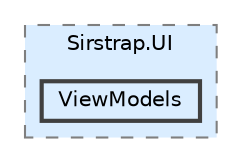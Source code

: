 digraph "C:/code/sirstrap/Sirstrap.UI/ViewModels"
{
 // LATEX_PDF_SIZE
  bgcolor="transparent";
  edge [fontname=Helvetica,fontsize=10,labelfontname=Helvetica,labelfontsize=10];
  node [fontname=Helvetica,fontsize=10,shape=box,height=0.2,width=0.4];
  compound=true
  subgraph clusterdir_e233cc8d95c05730378165196a8996f6 {
    graph [ bgcolor="#daedff", pencolor="grey50", label="Sirstrap.UI", fontname=Helvetica,fontsize=10 style="filled,dashed", URL="dir_e233cc8d95c05730378165196a8996f6.html",tooltip=""]
  dir_54f3074c1be2afdf738a39222b2e5481 [label="ViewModels", fillcolor="#daedff", color="grey25", style="filled,bold", URL="dir_54f3074c1be2afdf738a39222b2e5481.html",tooltip=""];
  }
}
